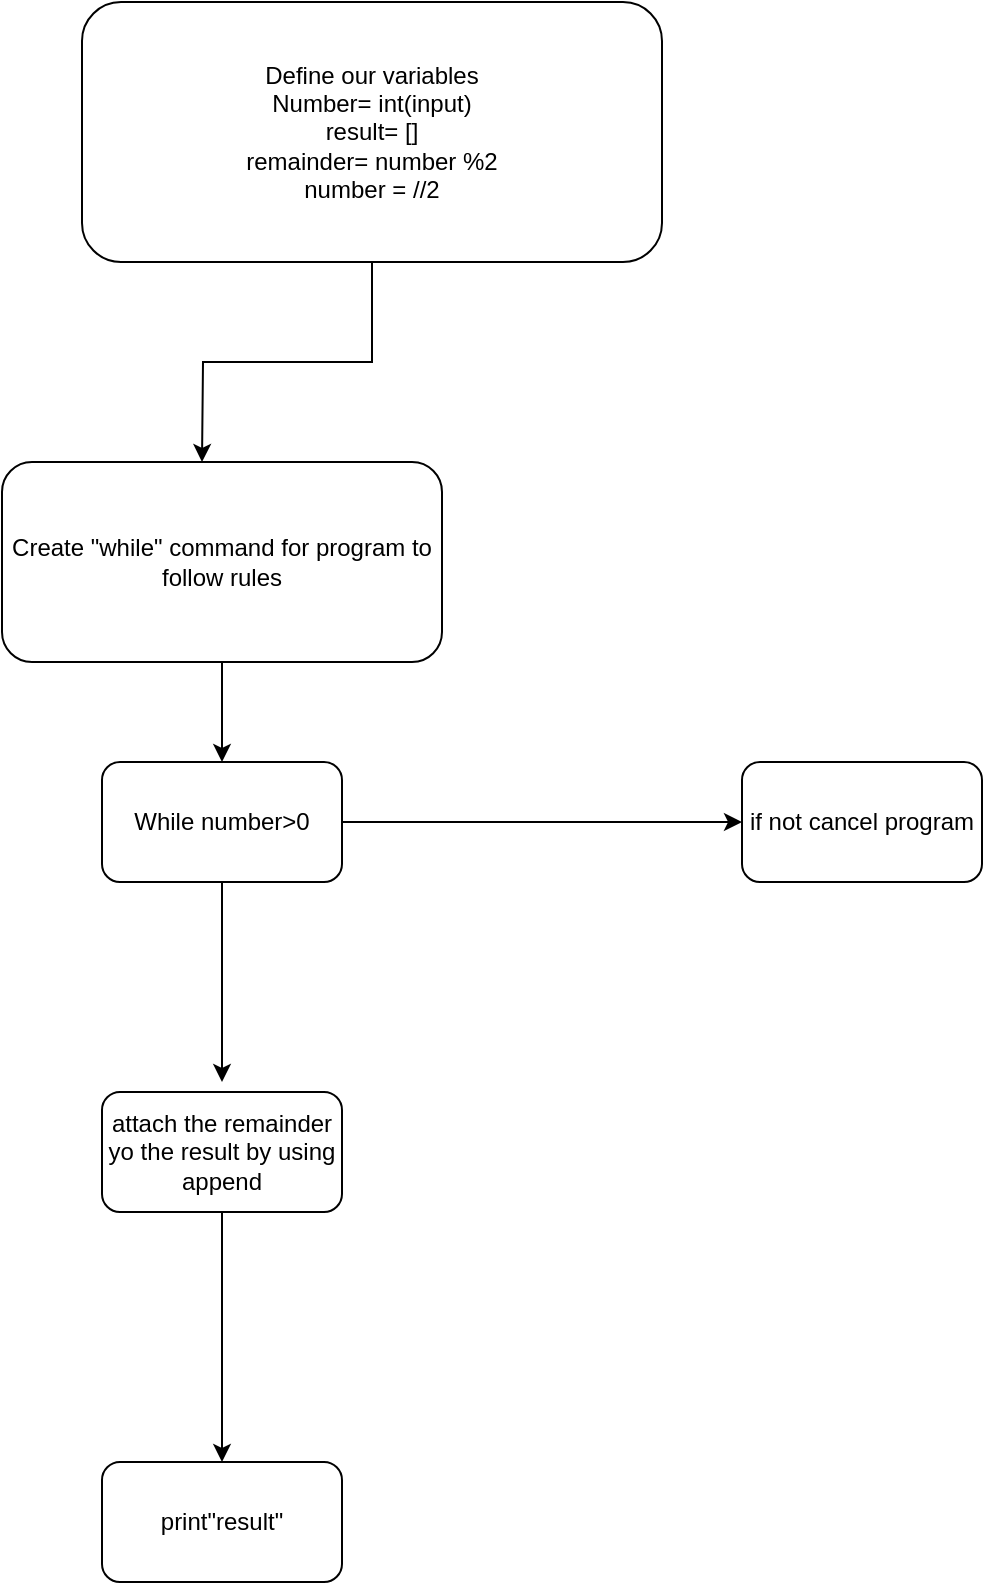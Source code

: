 <mxfile version="24.6.4" type="device">
  <diagram id="C5RBs43oDa-KdzZeNtuy" name="Page-1">
    <mxGraphModel dx="1157" dy="1071" grid="1" gridSize="10" guides="1" tooltips="1" connect="1" arrows="1" fold="1" page="1" pageScale="1" pageWidth="827" pageHeight="1169" math="0" shadow="0">
      <root>
        <mxCell id="WIyWlLk6GJQsqaUBKTNV-0" />
        <mxCell id="WIyWlLk6GJQsqaUBKTNV-1" parent="WIyWlLk6GJQsqaUBKTNV-0" />
        <mxCell id="2QH8b4eVulDjOsU4d9Za-1" style="edgeStyle=orthogonalEdgeStyle;rounded=0;orthogonalLoop=1;jettySize=auto;html=1;" edge="1" parent="WIyWlLk6GJQsqaUBKTNV-1" source="2QH8b4eVulDjOsU4d9Za-0">
          <mxGeometry relative="1" as="geometry">
            <mxPoint x="100" y="240" as="targetPoint" />
          </mxGeometry>
        </mxCell>
        <mxCell id="2QH8b4eVulDjOsU4d9Za-0" value="Define our variables&lt;div&gt;Number= int(input)&lt;/div&gt;&lt;div&gt;result= []&lt;/div&gt;&lt;div&gt;remainder= number %2&lt;/div&gt;&lt;div&gt;number = //2&lt;/div&gt;" style="rounded=1;whiteSpace=wrap;html=1;" vertex="1" parent="WIyWlLk6GJQsqaUBKTNV-1">
          <mxGeometry x="40" y="10" width="290" height="130" as="geometry" />
        </mxCell>
        <mxCell id="2QH8b4eVulDjOsU4d9Za-5" style="edgeStyle=orthogonalEdgeStyle;rounded=0;orthogonalLoop=1;jettySize=auto;html=1;" edge="1" parent="WIyWlLk6GJQsqaUBKTNV-1" source="2QH8b4eVulDjOsU4d9Za-2" target="2QH8b4eVulDjOsU4d9Za-3">
          <mxGeometry relative="1" as="geometry" />
        </mxCell>
        <mxCell id="2QH8b4eVulDjOsU4d9Za-2" value="Create &quot;while&quot; command for program to follow rules" style="rounded=1;whiteSpace=wrap;html=1;" vertex="1" parent="WIyWlLk6GJQsqaUBKTNV-1">
          <mxGeometry y="240" width="220" height="100" as="geometry" />
        </mxCell>
        <mxCell id="2QH8b4eVulDjOsU4d9Za-6" style="edgeStyle=orthogonalEdgeStyle;rounded=0;orthogonalLoop=1;jettySize=auto;html=1;" edge="1" parent="WIyWlLk6GJQsqaUBKTNV-1" source="2QH8b4eVulDjOsU4d9Za-3">
          <mxGeometry relative="1" as="geometry">
            <mxPoint x="370" y="420" as="targetPoint" />
          </mxGeometry>
        </mxCell>
        <mxCell id="2QH8b4eVulDjOsU4d9Za-9" style="edgeStyle=orthogonalEdgeStyle;rounded=0;orthogonalLoop=1;jettySize=auto;html=1;" edge="1" parent="WIyWlLk6GJQsqaUBKTNV-1" source="2QH8b4eVulDjOsU4d9Za-3">
          <mxGeometry relative="1" as="geometry">
            <mxPoint x="110" y="550" as="targetPoint" />
          </mxGeometry>
        </mxCell>
        <mxCell id="2QH8b4eVulDjOsU4d9Za-3" value="While number&amp;gt;0" style="rounded=1;whiteSpace=wrap;html=1;" vertex="1" parent="WIyWlLk6GJQsqaUBKTNV-1">
          <mxGeometry x="50" y="390" width="120" height="60" as="geometry" />
        </mxCell>
        <mxCell id="2QH8b4eVulDjOsU4d9Za-8" value="if not cancel program" style="rounded=1;whiteSpace=wrap;html=1;" vertex="1" parent="WIyWlLk6GJQsqaUBKTNV-1">
          <mxGeometry x="370" y="390" width="120" height="60" as="geometry" />
        </mxCell>
        <mxCell id="2QH8b4eVulDjOsU4d9Za-11" style="edgeStyle=orthogonalEdgeStyle;rounded=0;orthogonalLoop=1;jettySize=auto;html=1;" edge="1" parent="WIyWlLk6GJQsqaUBKTNV-1" source="2QH8b4eVulDjOsU4d9Za-10">
          <mxGeometry relative="1" as="geometry">
            <mxPoint x="110" y="740" as="targetPoint" />
          </mxGeometry>
        </mxCell>
        <mxCell id="2QH8b4eVulDjOsU4d9Za-10" value="attach the remainder yo the result by using append" style="rounded=1;whiteSpace=wrap;html=1;" vertex="1" parent="WIyWlLk6GJQsqaUBKTNV-1">
          <mxGeometry x="50" y="555" width="120" height="60" as="geometry" />
        </mxCell>
        <mxCell id="2QH8b4eVulDjOsU4d9Za-12" value="print&quot;result&quot;" style="rounded=1;whiteSpace=wrap;html=1;" vertex="1" parent="WIyWlLk6GJQsqaUBKTNV-1">
          <mxGeometry x="50" y="740" width="120" height="60" as="geometry" />
        </mxCell>
      </root>
    </mxGraphModel>
  </diagram>
</mxfile>
